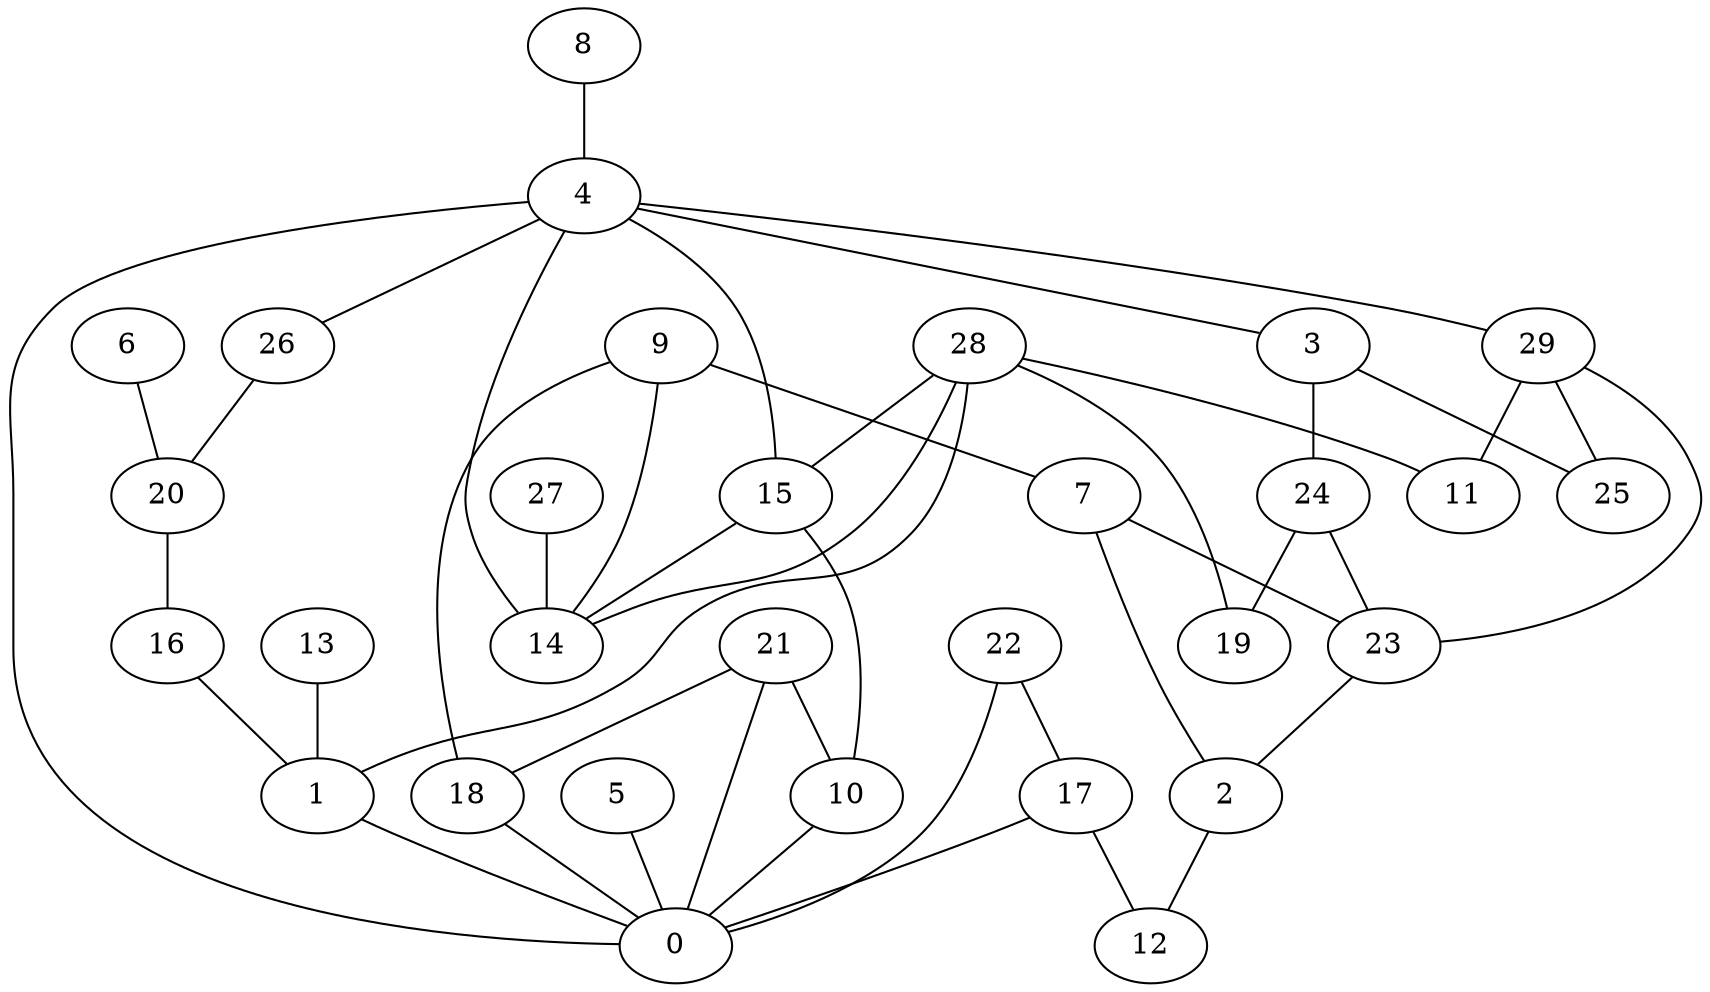 digraph GG_graph {

subgraph G_graph {
edge [color = black]
"28" -> "15" [dir = none]
"26" -> "20" [dir = none]
"16" -> "1" [dir = none]
"6" -> "20" [dir = none]
"3" -> "25" [dir = none]
"3" -> "24" [dir = none]
"22" -> "17" [dir = none]
"22" -> "0" [dir = none]
"1" -> "0" [dir = none]
"9" -> "7" [dir = none]
"9" -> "14" [dir = none]
"13" -> "1" [dir = none]
"15" -> "10" [dir = none]
"15" -> "14" [dir = none]
"29" -> "11" [dir = none]
"20" -> "16" [dir = none]
"24" -> "23" [dir = none]
"24" -> "19" [dir = none]
"4" -> "29" [dir = none]
"4" -> "15" [dir = none]
"4" -> "0" [dir = none]
"4" -> "3" [dir = none]
"5" -> "0" [dir = none]
"21" -> "18" [dir = none]
"21" -> "0" [dir = none]
"23" -> "2" [dir = none]
"2" -> "12" [dir = none]
"27" -> "14" [dir = none]
"8" -> "4" [dir = none]
"28" -> "19" [dir = none]
"28" -> "14" [dir = none]
"9" -> "18" [dir = none]
"18" -> "0" [dir = none]
"28" -> "11" [dir = none]
"17" -> "12" [dir = none]
"4" -> "26" [dir = none]
"7" -> "2" [dir = none]
"17" -> "0" [dir = none]
"10" -> "0" [dir = none]
"29" -> "25" [dir = none]
"7" -> "23" [dir = none]
"21" -> "10" [dir = none]
"28" -> "1" [dir = none]
"4" -> "14" [dir = none]
"29" -> "23" [dir = none]
}

}
